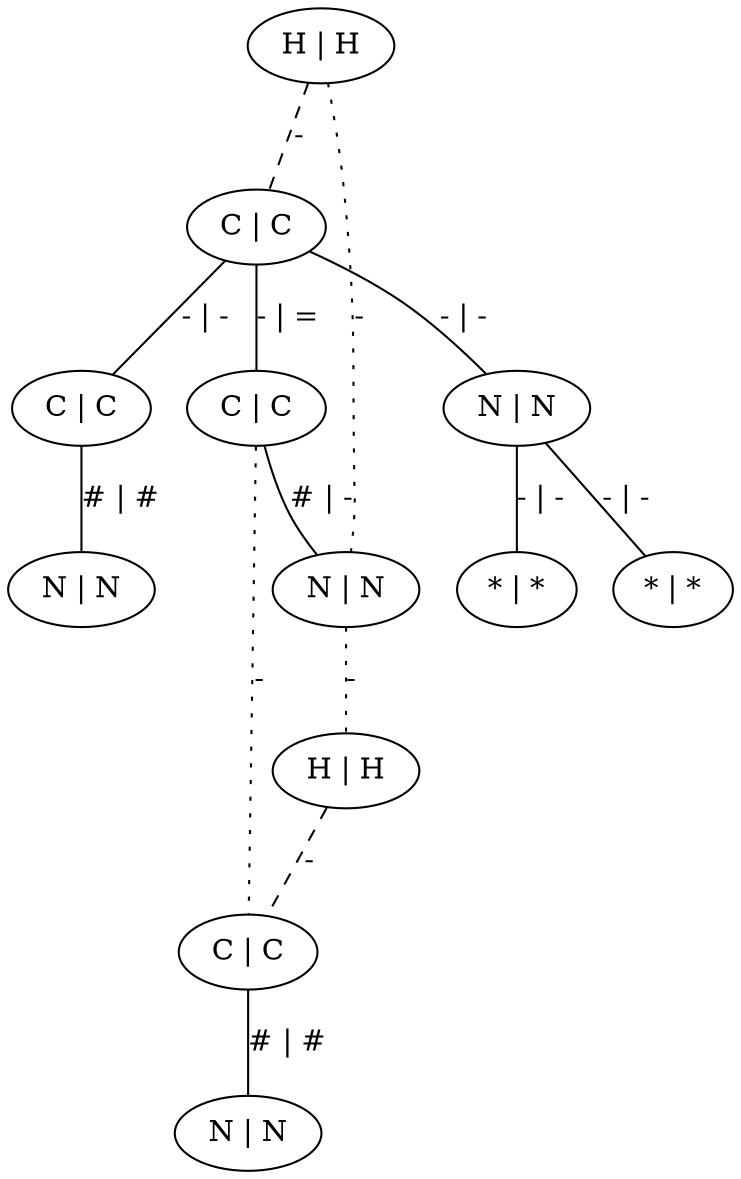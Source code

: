 graph G {
	0 [ label="H | H" ]
	1 [ label="C | C" ]
	2 [ label="C | C" ]
	3 [ label="N | N" ]
	4 [ label="C | C" ]
	5 [ label="N | N" ]
	6 [ label="N | N" ]
	7 [ label="* | *" ]
	8 [ label="* | *" ]
	9 [ label="H | H" ]
	10 [ label="C | C" ]
	11 [ label="N | N" ]
	0 -- 1 [ style=dashed label="-" ]
	0 -- 5 [ style=dotted label="-" ]
	1 -- 2 [ label="- | -" ]
	1 -- 4 [ label="- | =" ]
	1 -- 6 [ label="- | -" ]
	2 -- 3 [ label="# | #" ]
	4 -- 5 [ label="# | -" ]
	4 -- 10 [ style=dotted label="-" ]
	5 -- 9 [ style=dotted label="-" ]
	6 -- 7 [ label="- | -" ]
	6 -- 8 [ label="- | -" ]
	9 -- 10 [ style=dashed label="-" ]
	10 -- 11 [ label="# | #" ]
}

